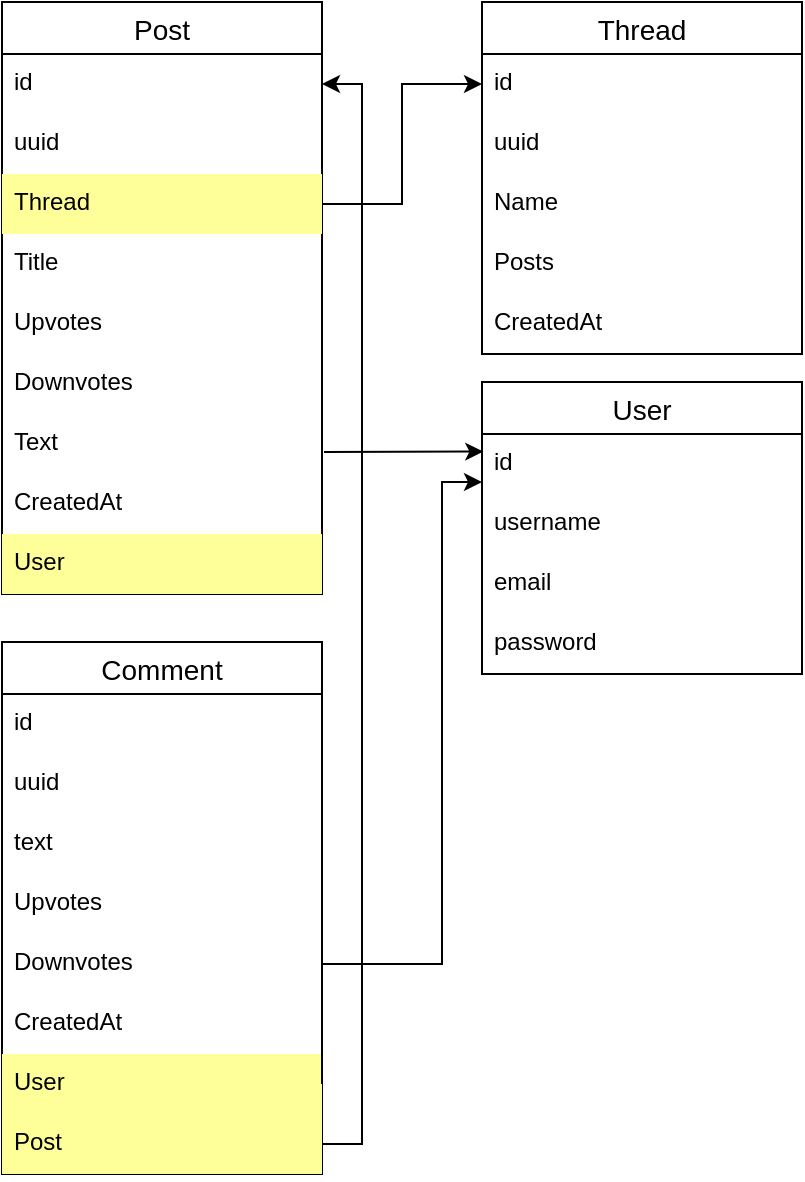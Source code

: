 <mxfile version="17.4.2" type="device"><diagram id="tq-Q6TzTyD14Li7ieqoj" name="Page-1"><mxGraphModel dx="918" dy="528" grid="1" gridSize="10" guides="1" tooltips="1" connect="1" arrows="1" fold="1" page="1" pageScale="1" pageWidth="827" pageHeight="1169" math="0" shadow="0"><root><mxCell id="0"/><mxCell id="1" parent="0"/><mxCell id="9" value="Thread" style="swimlane;fontStyle=0;childLayout=stackLayout;horizontal=1;startSize=26;horizontalStack=0;resizeParent=1;resizeParentMax=0;resizeLast=0;collapsible=1;marginBottom=0;align=center;fontSize=14;" parent="1" vertex="1"><mxGeometry x="280" y="70" width="160" height="176" as="geometry"/></mxCell><mxCell id="10" value="id" style="text;strokeColor=none;fillColor=none;spacingLeft=4;spacingRight=4;overflow=hidden;rotatable=0;points=[[0,0.5],[1,0.5]];portConstraint=eastwest;fontSize=12;" parent="9" vertex="1"><mxGeometry y="26" width="160" height="30" as="geometry"/></mxCell><mxCell id="bKGqzlOX6iAhwsOHJMyX-36" value="uuid" style="text;strokeColor=none;fillColor=none;spacingLeft=4;spacingRight=4;overflow=hidden;rotatable=0;points=[[0,0.5],[1,0.5]];portConstraint=eastwest;fontSize=12;" parent="9" vertex="1"><mxGeometry y="56" width="160" height="30" as="geometry"/></mxCell><mxCell id="11" value="Name" style="text;strokeColor=none;fillColor=none;spacingLeft=4;spacingRight=4;overflow=hidden;rotatable=0;points=[[0,0.5],[1,0.5]];portConstraint=eastwest;fontSize=12;" parent="9" vertex="1"><mxGeometry y="86" width="160" height="30" as="geometry"/></mxCell><mxCell id="12" value="Posts" style="text;strokeColor=none;fillColor=none;spacingLeft=4;spacingRight=4;overflow=hidden;rotatable=0;points=[[0,0.5],[1,0.5]];portConstraint=eastwest;fontSize=12;" parent="9" vertex="1"><mxGeometry y="116" width="160" height="30" as="geometry"/></mxCell><mxCell id="SS1GwkB9hGUlwYre3SJg-49" value="CreatedAt" style="text;strokeColor=none;fillColor=none;spacingLeft=4;spacingRight=4;overflow=hidden;rotatable=0;points=[[0,0.5],[1,0.5]];portConstraint=eastwest;fontSize=12;" parent="9" vertex="1"><mxGeometry y="146" width="160" height="30" as="geometry"/></mxCell><mxCell id="13" value="Post" style="swimlane;fontStyle=0;childLayout=stackLayout;horizontal=1;startSize=26;horizontalStack=0;resizeParent=1;resizeParentMax=0;resizeLast=0;collapsible=1;marginBottom=0;align=center;fontSize=14;" parent="1" vertex="1"><mxGeometry x="40" y="70" width="160" height="296" as="geometry"><mxRectangle x="320" y="240" width="60" height="26" as="alternateBounds"/></mxGeometry></mxCell><mxCell id="25" value="id" style="text;strokeColor=none;fillColor=none;spacingLeft=4;spacingRight=4;overflow=hidden;rotatable=0;points=[[0,0.5],[1,0.5]];portConstraint=eastwest;fontSize=12;" parent="13" vertex="1"><mxGeometry y="26" width="160" height="30" as="geometry"/></mxCell><mxCell id="bKGqzlOX6iAhwsOHJMyX-35" value="uuid" style="text;strokeColor=none;fillColor=none;spacingLeft=4;spacingRight=4;overflow=hidden;rotatable=0;points=[[0,0.5],[1,0.5]];portConstraint=eastwest;fontSize=12;" parent="13" vertex="1"><mxGeometry y="56" width="160" height="30" as="geometry"/></mxCell><mxCell id="32" value="Thread" style="text;strokeColor=none;fillColor=#FFFF99;spacingLeft=4;spacingRight=4;overflow=hidden;rotatable=0;points=[[0,0.5],[1,0.5]];portConstraint=eastwest;fontSize=12;" parent="13" vertex="1"><mxGeometry y="86" width="160" height="30" as="geometry"/></mxCell><mxCell id="14" value="Title" style="text;strokeColor=none;fillColor=none;spacingLeft=4;spacingRight=4;overflow=hidden;rotatable=0;points=[[0,0.5],[1,0.5]];portConstraint=eastwest;fontSize=12;" parent="13" vertex="1"><mxGeometry y="116" width="160" height="30" as="geometry"/></mxCell><mxCell id="2W5d613XufTIDuGT_fLZ-32" value="Upvotes" style="text;strokeColor=none;fillColor=none;spacingLeft=4;spacingRight=4;overflow=hidden;rotatable=0;points=[[0,0.5],[1,0.5]];portConstraint=eastwest;fontSize=12;" vertex="1" parent="13"><mxGeometry y="146" width="160" height="30" as="geometry"/></mxCell><mxCell id="2W5d613XufTIDuGT_fLZ-33" value="Downvotes" style="text;strokeColor=none;fillColor=none;spacingLeft=4;spacingRight=4;overflow=hidden;rotatable=0;points=[[0,0.5],[1,0.5]];portConstraint=eastwest;fontSize=12;" vertex="1" parent="13"><mxGeometry y="176" width="160" height="30" as="geometry"/></mxCell><mxCell id="15" value="Text" style="text;strokeColor=none;fillColor=none;spacingLeft=4;spacingRight=4;overflow=hidden;rotatable=0;points=[[0,0.5],[1,0.5]];portConstraint=eastwest;fontSize=12;" parent="13" vertex="1"><mxGeometry y="206" width="160" height="30" as="geometry"/></mxCell><mxCell id="16" value="CreatedAt" style="text;strokeColor=none;fillColor=none;spacingLeft=4;spacingRight=4;overflow=hidden;rotatable=0;points=[[0,0.5],[1,0.5]];portConstraint=eastwest;fontSize=12;" parent="13" vertex="1"><mxGeometry y="236" width="160" height="30" as="geometry"/></mxCell><mxCell id="26" value="User" style="text;strokeColor=none;fillColor=#FFFF99;spacingLeft=4;spacingRight=4;overflow=hidden;rotatable=0;points=[[0,0.5],[1,0.5]];portConstraint=eastwest;fontSize=12;" parent="13" vertex="1"><mxGeometry y="266" width="160" height="30" as="geometry"/></mxCell><mxCell id="17" value="User" style="swimlane;fontStyle=0;childLayout=stackLayout;horizontal=1;startSize=26;horizontalStack=0;resizeParent=1;resizeParentMax=0;resizeLast=0;collapsible=1;marginBottom=0;align=center;fontSize=14;" parent="1" vertex="1"><mxGeometry x="280" y="260" width="160" height="146" as="geometry"/></mxCell><mxCell id="27" value="id" style="text;strokeColor=none;fillColor=none;spacingLeft=4;spacingRight=4;overflow=hidden;rotatable=0;points=[[0,0.5],[1,0.5]];portConstraint=eastwest;fontSize=12;" parent="17" vertex="1"><mxGeometry y="26" width="160" height="30" as="geometry"/></mxCell><mxCell id="18" value="username " style="text;strokeColor=none;fillColor=none;spacingLeft=4;spacingRight=4;overflow=hidden;rotatable=0;points=[[0,0.5],[1,0.5]];portConstraint=eastwest;fontSize=12;" parent="17" vertex="1"><mxGeometry y="56" width="160" height="30" as="geometry"/></mxCell><mxCell id="SS1GwkB9hGUlwYre3SJg-48" value="email" style="text;strokeColor=none;fillColor=none;spacingLeft=4;spacingRight=4;overflow=hidden;rotatable=0;points=[[0,0.5],[1,0.5]];portConstraint=eastwest;fontSize=12;" parent="17" vertex="1"><mxGeometry y="86" width="160" height="30" as="geometry"/></mxCell><mxCell id="19" value="password" style="text;strokeColor=none;fillColor=none;spacingLeft=4;spacingRight=4;overflow=hidden;rotatable=0;points=[[0,0.5],[1,0.5]];portConstraint=eastwest;fontSize=12;" parent="17" vertex="1"><mxGeometry y="116" width="160" height="30" as="geometry"/></mxCell><mxCell id="SS1GwkB9hGUlwYre3SJg-32" value="Comment" style="swimlane;fontStyle=0;childLayout=stackLayout;horizontal=1;startSize=26;horizontalStack=0;resizeParent=1;resizeParentMax=0;resizeLast=0;collapsible=1;marginBottom=0;align=center;fontSize=14;" parent="1" vertex="1"><mxGeometry x="40" y="390" width="160" height="266" as="geometry"><mxRectangle x="320" y="240" width="60" height="26" as="alternateBounds"/></mxGeometry></mxCell><mxCell id="SS1GwkB9hGUlwYre3SJg-33" value="id" style="text;strokeColor=none;fillColor=none;spacingLeft=4;spacingRight=4;overflow=hidden;rotatable=0;points=[[0,0.5],[1,0.5]];portConstraint=eastwest;fontSize=12;" parent="SS1GwkB9hGUlwYre3SJg-32" vertex="1"><mxGeometry y="26" width="160" height="30" as="geometry"/></mxCell><mxCell id="SS1GwkB9hGUlwYre3SJg-34" value="uuid" style="text;strokeColor=none;fillColor=none;spacingLeft=4;spacingRight=4;overflow=hidden;rotatable=0;points=[[0,0.5],[1,0.5]];portConstraint=eastwest;fontSize=12;" parent="SS1GwkB9hGUlwYre3SJg-32" vertex="1"><mxGeometry y="56" width="160" height="30" as="geometry"/></mxCell><mxCell id="SS1GwkB9hGUlwYre3SJg-35" value="text" style="text;strokeColor=none;fillColor=none;spacingLeft=4;spacingRight=4;overflow=hidden;rotatable=0;points=[[0,0.5],[1,0.5]];portConstraint=eastwest;fontSize=12;" parent="SS1GwkB9hGUlwYre3SJg-32" vertex="1"><mxGeometry y="86" width="160" height="30" as="geometry"/></mxCell><mxCell id="2W5d613XufTIDuGT_fLZ-34" value="Upvotes" style="text;strokeColor=none;fillColor=none;spacingLeft=4;spacingRight=4;overflow=hidden;rotatable=0;points=[[0,0.5],[1,0.5]];portConstraint=eastwest;fontSize=12;" vertex="1" parent="SS1GwkB9hGUlwYre3SJg-32"><mxGeometry y="116" width="160" height="30" as="geometry"/></mxCell><mxCell id="2W5d613XufTIDuGT_fLZ-37" value="Downvotes" style="text;strokeColor=none;fillColor=none;spacingLeft=4;spacingRight=4;overflow=hidden;rotatable=0;points=[[0,0.5],[1,0.5]];portConstraint=eastwest;fontSize=12;" vertex="1" parent="SS1GwkB9hGUlwYre3SJg-32"><mxGeometry y="146" width="160" height="30" as="geometry"/></mxCell><mxCell id="SS1GwkB9hGUlwYre3SJg-38" value="CreatedAt" style="text;strokeColor=none;fillColor=none;spacingLeft=4;spacingRight=4;overflow=hidden;rotatable=0;points=[[0,0.5],[1,0.5]];portConstraint=eastwest;fontSize=12;" parent="SS1GwkB9hGUlwYre3SJg-32" vertex="1"><mxGeometry y="176" width="160" height="30" as="geometry"/></mxCell><mxCell id="SS1GwkB9hGUlwYre3SJg-39" value="User" style="text;strokeColor=none;fillColor=#FFFF99;spacingLeft=4;spacingRight=4;overflow=hidden;rotatable=0;points=[[0,0.5],[1,0.5]];portConstraint=eastwest;fontSize=12;shadow=0;" parent="SS1GwkB9hGUlwYre3SJg-32" vertex="1"><mxGeometry y="206" width="160" height="30" as="geometry"/></mxCell><mxCell id="SS1GwkB9hGUlwYre3SJg-45" value="Post" style="text;strokeColor=none;fillColor=#FFFF99;spacingLeft=4;spacingRight=4;overflow=hidden;rotatable=0;points=[[0,0.5],[1,0.5]];portConstraint=eastwest;fontSize=12;" parent="SS1GwkB9hGUlwYre3SJg-32" vertex="1"><mxGeometry y="236" width="160" height="30" as="geometry"/></mxCell><mxCell id="SS1GwkB9hGUlwYre3SJg-42" style="edgeStyle=orthogonalEdgeStyle;rounded=0;orthogonalLoop=1;jettySize=auto;html=1;entryX=0.004;entryY=0.293;entryDx=0;entryDy=0;entryPerimeter=0;" parent="1" target="27" edge="1"><mxGeometry relative="1" as="geometry"><mxPoint x="230" y="295" as="sourcePoint"/><mxPoint x="310" y="295" as="targetPoint"/><Array as="points"><mxPoint x="201" y="295"/></Array></mxGeometry></mxCell><mxCell id="SS1GwkB9hGUlwYre3SJg-43" style="edgeStyle=orthogonalEdgeStyle;rounded=0;orthogonalLoop=1;jettySize=auto;html=1;exitX=1;exitY=0.5;exitDx=0;exitDy=0;" parent="1" source="SS1GwkB9hGUlwYre3SJg-39" target="27" edge="1"><mxGeometry relative="1" as="geometry"><mxPoint x="310" y="300" as="targetPoint"/><Array as="points"><mxPoint x="260" y="551"/><mxPoint x="260" y="310"/></Array></mxGeometry></mxCell><mxCell id="SS1GwkB9hGUlwYre3SJg-46" style="edgeStyle=orthogonalEdgeStyle;rounded=0;orthogonalLoop=1;jettySize=auto;html=1;exitX=1;exitY=0.5;exitDx=0;exitDy=0;entryX=1;entryY=0.5;entryDx=0;entryDy=0;" parent="1" source="SS1GwkB9hGUlwYre3SJg-45" target="25" edge="1"><mxGeometry relative="1" as="geometry"/></mxCell><mxCell id="SS1GwkB9hGUlwYre3SJg-47" style="edgeStyle=orthogonalEdgeStyle;rounded=0;orthogonalLoop=1;jettySize=auto;html=1;" parent="1" source="32" target="10" edge="1"><mxGeometry relative="1" as="geometry"/></mxCell></root></mxGraphModel></diagram></mxfile>